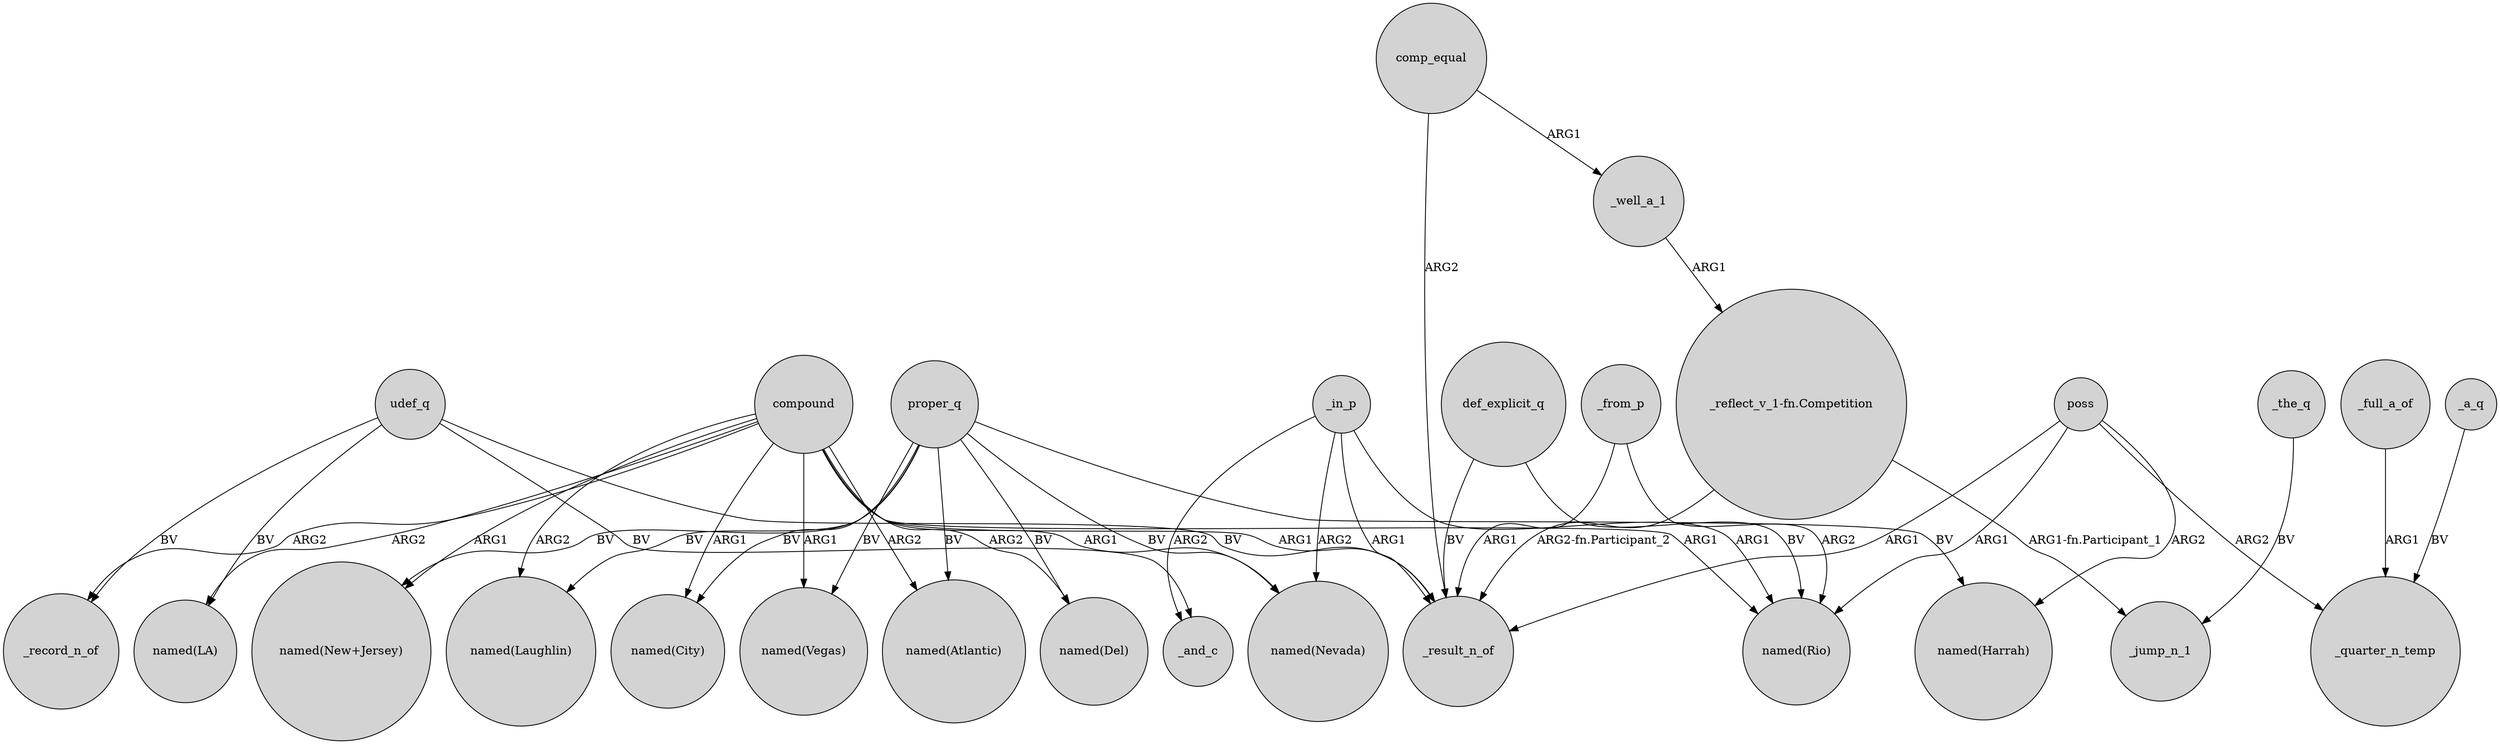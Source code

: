 digraph {
	node [shape=circle style=filled]
	compound -> "named(Rio)" [label=ARG1]
	proper_q -> "named(New+Jersey)" [label=BV]
	comp_equal -> _well_a_1 [label=ARG1]
	_in_p -> _and_c [label=ARG2]
	compound -> "named(City)" [label=ARG1]
	udef_q -> _record_n_of [label=BV]
	proper_q -> "named(Atlantic)" [label=BV]
	poss -> "named(Harrah)" [label=ARG2]
	"_reflect_v_1-fn.Competition" -> _result_n_of [label="ARG2-fn.Participant_2"]
	_in_p -> "named(Rio)" [label=ARG1]
	proper_q -> "named(Harrah)" [label=BV]
	compound -> "named(New+Jersey)" [label=ARG1]
	_well_a_1 -> "_reflect_v_1-fn.Competition" [label=ARG1]
	compound -> _record_n_of [label=ARG2]
	comp_equal -> _result_n_of [label=ARG2]
	udef_q -> _and_c [label=BV]
	_a_q -> _quarter_n_temp [label=BV]
	_full_a_of -> _quarter_n_temp [label=ARG1]
	_in_p -> "named(Nevada)" [label=ARG2]
	def_explicit_q -> "named(Rio)" [label=BV]
	proper_q -> "named(Del)" [label=BV]
	"_reflect_v_1-fn.Competition" -> _jump_n_1 [label="ARG1-fn.Participant_1"]
	_in_p -> _result_n_of [label=ARG1]
	poss -> _quarter_n_temp [label=ARG2]
	compound -> "named(Atlantic)" [label=ARG2]
	_the_q -> _jump_n_1 [label=BV]
	proper_q -> "named(City)" [label=BV]
	poss -> "named(Rio)" [label=ARG1]
	compound -> "named(Laughlin)" [label=ARG2]
	compound -> "named(LA)" [label=ARG2]
	_from_p -> "named(Rio)" [label=ARG2]
	proper_q -> "named(Nevada)" [label=BV]
	def_explicit_q -> _result_n_of [label=BV]
	compound -> "named(Vegas)" [label=ARG1]
	compound -> _result_n_of [label=ARG1]
	udef_q -> _result_n_of [label=BV]
	poss -> _result_n_of [label=ARG1]
	udef_q -> "named(LA)" [label=BV]
	_from_p -> _result_n_of [label=ARG1]
	compound -> "named(Del)" [label=ARG2]
	proper_q -> "named(Laughlin)" [label=BV]
	compound -> "named(Nevada)" [label=ARG1]
	proper_q -> "named(Vegas)" [label=BV]
}
